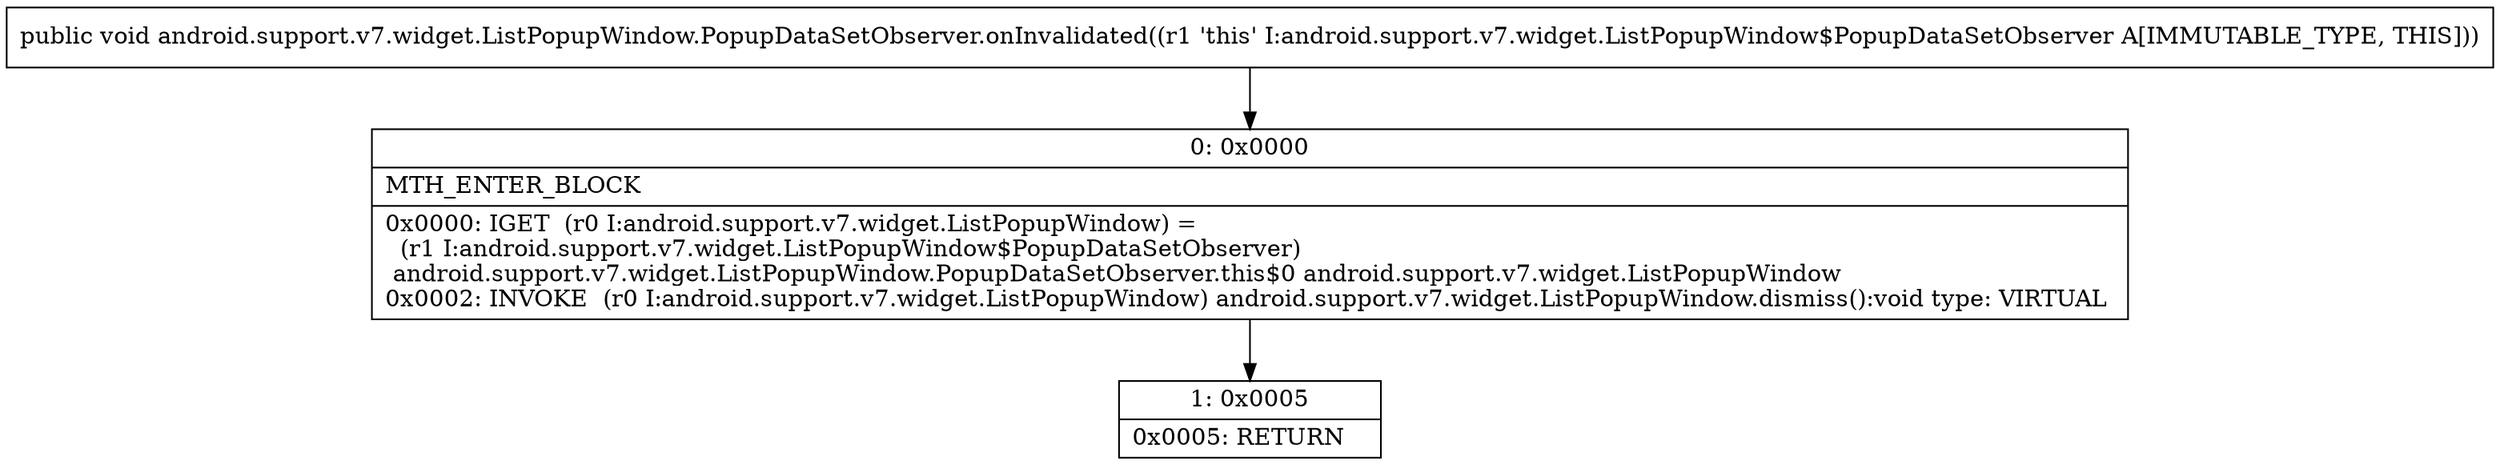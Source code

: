 digraph "CFG forandroid.support.v7.widget.ListPopupWindow.PopupDataSetObserver.onInvalidated()V" {
Node_0 [shape=record,label="{0\:\ 0x0000|MTH_ENTER_BLOCK\l|0x0000: IGET  (r0 I:android.support.v7.widget.ListPopupWindow) = \l  (r1 I:android.support.v7.widget.ListPopupWindow$PopupDataSetObserver)\l android.support.v7.widget.ListPopupWindow.PopupDataSetObserver.this$0 android.support.v7.widget.ListPopupWindow \l0x0002: INVOKE  (r0 I:android.support.v7.widget.ListPopupWindow) android.support.v7.widget.ListPopupWindow.dismiss():void type: VIRTUAL \l}"];
Node_1 [shape=record,label="{1\:\ 0x0005|0x0005: RETURN   \l}"];
MethodNode[shape=record,label="{public void android.support.v7.widget.ListPopupWindow.PopupDataSetObserver.onInvalidated((r1 'this' I:android.support.v7.widget.ListPopupWindow$PopupDataSetObserver A[IMMUTABLE_TYPE, THIS])) }"];
MethodNode -> Node_0;
Node_0 -> Node_1;
}

